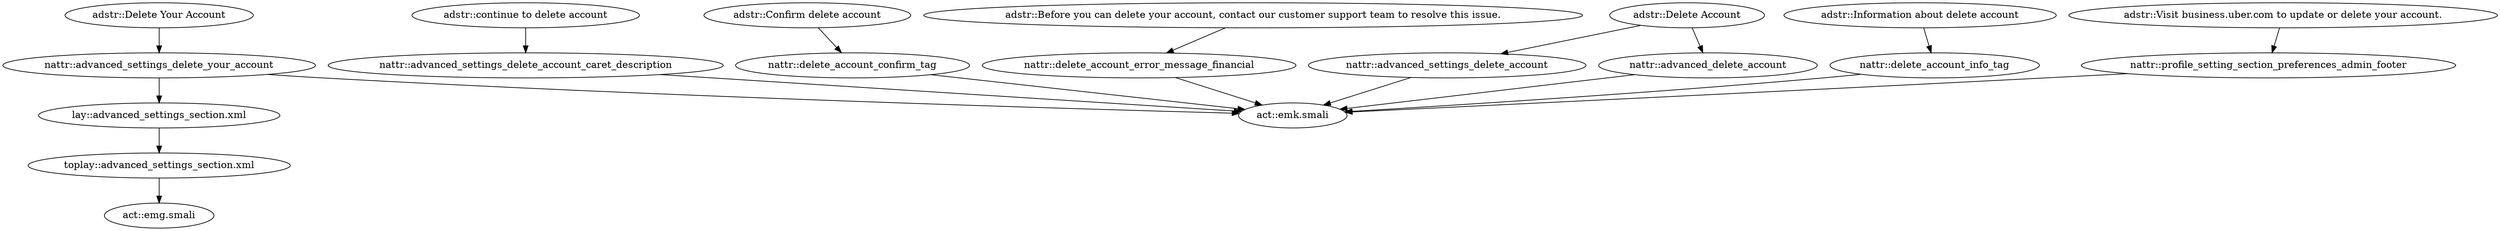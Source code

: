 digraph G {
"adstr::Delete Account" -> "nattr::advanced_delete_account"
"adstr::Delete Account" -> "nattr::advanced_settings_delete_account"
"adstr::continue to delete account" -> "nattr::advanced_settings_delete_account_caret_description"
"adstr::Delete Your Account" -> "nattr::advanced_settings_delete_your_account"
"adstr::Confirm delete account" -> "nattr::delete_account_confirm_tag"
"adstr::Before you can delete your account, contact our customer support team to resolve this issue." -> "nattr::delete_account_error_message_financial"
"adstr::Information about delete account" -> "nattr::delete_account_info_tag"
"adstr::Visit business.uber.com to update or delete your account." -> "nattr::profile_setting_section_preferences_admin_footer"
"nattr::advanced_settings_delete_your_account" -> "lay::advanced_settings_section.xml"
"nattr::advanced_delete_account" -> "act::emk.smali"
"nattr::advanced_settings_delete_account" -> "act::emk.smali"
"nattr::advanced_settings_delete_account_caret_description" -> "act::emk.smali"
"nattr::advanced_settings_delete_your_account" -> "act::emk.smali"
"nattr::delete_account_confirm_tag" -> "act::emk.smali"
"nattr::delete_account_error_message_financial" -> "act::emk.smali"
"nattr::delete_account_info_tag" -> "act::emk.smali"
"nattr::profile_setting_section_preferences_admin_footer" -> "act::emk.smali"
"lay::advanced_settings_section.xml" -> "toplay::advanced_settings_section.xml"
"toplay::advanced_settings_section.xml" -> "act::emg.smali"
}
